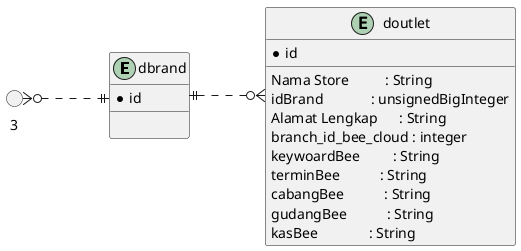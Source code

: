 @startuml ERD
' hide the spot
' hide circle

' avoid problems with angled crows feet
skinparam linetype ortho

left to right direction

entity dbrand{
    * id
    __

}
circle 3

entity doutlet{
    * id
    __
    Nama Store          : String
    idBrand             : unsignedBigInteger
    Alamat Lengkap      : String
    branch_id_bee_cloud : integer
    keywoardBee         : String
    terminBee           : String
    cabangBee           : String
    gudangBee           : String
    kasBee              : String
}

doutlet::idBrand }o.up.|| dbrand::id
3 }o.down.|| dbrand::id
' e01::e1_id ||.up.o{ e02::e1_id
' e01::e1_id |o.down.o{ e03::e1_id
@enduml